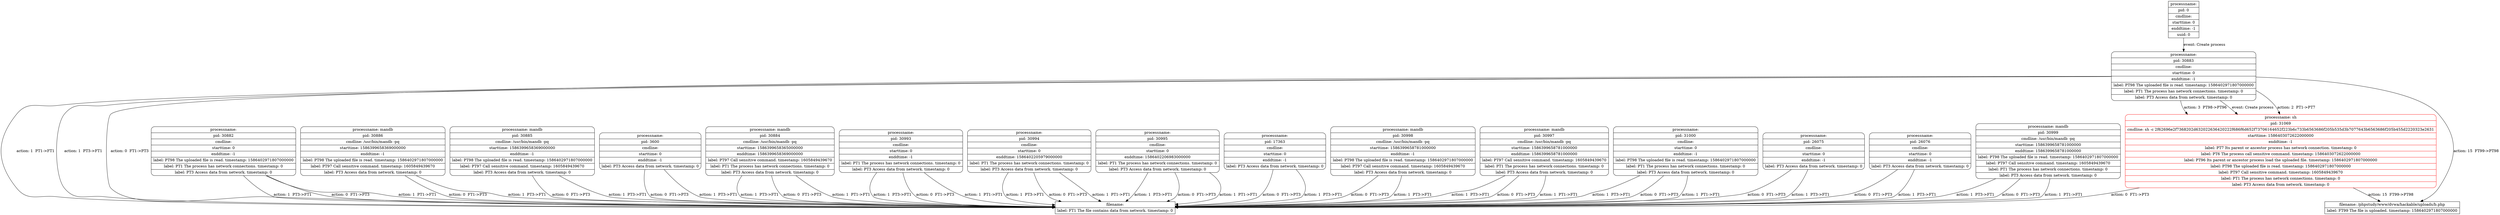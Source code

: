 digraph graph1 {
node [shape = Mrecord];
table2788 [label = "{<head>processname: sh | pid: 31069 | cmdline: sh -c 2f62696e2f7368202d632022636420222f686f6d652f73706164652f223b6c733b6563686f205b535d3b7077643b6563686f205b455d2220323e2631 | starttime: 1586403072622000000 | enddtime: -1 | label: PT7 Its parent or ancestor process has network connection. timestamp: 0 | label: PT6 The process call sensitive command. timestamp: 1586403072622000000 | label: PT96 Its parent or ancestor process load the uploaded file. timestamp: 1586402971807000000 | label: PT98 The uploaded file is read. timestamp: 1586402971807000000 | label: PT97 Call sensitive command. timestamp: 1605849439670 | label: PT1 The process has network connections. timestamp: 0 | label: PT3 Access data from network. timestamp: 0}", color = red];
table15196 [label = "{<head>processname:  | pid: 30883 | cmdline:  | starttime: 0 | enddtime: -1 | label: PT98 The uploaded file is read. timestamp: 1586402971807000000 | label: PT1 The process has network connections. timestamp: 0 | label: PT3 Access data from network. timestamp: 0}"];
table2 [shape = record, label = "{<head>filename:  | label: FT1 The file contains data from network. timestamp: 0}"];
table15195 [label = "{<head>processname:  | pid: 30882 | cmdline:  | starttime: 0 | enddtime: -1 | label: PT98 The uploaded file is read. timestamp: 1586402971807000000 | label: PT1 The process has network connections. timestamp: 0 | label: PT3 Access data from network. timestamp: 0}"];
table15195 -> table2[label = "action: 0  FT1->PT3"];
table15195 -> table2[label = "action: 1  PT1->FT1"];
table15195 -> table2[label = "action: 1  PT3->FT1"];
table2734 [label = "{<head>processname: mandb | pid: 30886 | cmdline: /usr/bin/mandb -pq | starttime: 1586399658369000000 | enddtime: -1 | label: PT98 The uploaded file is read. timestamp: 1586402971807000000 | label: PT97 Call sensitive command. timestamp: 1605849439670 | label: PT3 Access data from network. timestamp: 0}"];
table2734 -> table2[label = "action: 0  FT1->PT3"];
table2734 -> table2[label = "action: 1  PT3->FT1"];
table2733 [label = "{<head>processname: mandb | pid: 30885 | cmdline: /usr/bin/mandb -pq | starttime: 1586399658369000000 | enddtime: -1 | label: PT98 The uploaded file is read. timestamp: 1586402971807000000 | label: PT97 Call sensitive command. timestamp: 1605849439670 | label: PT3 Access data from network. timestamp: 0}"];
table2733 -> table2[label = "action: 0  FT1->PT3"];
table2733 -> table2[label = "action: 1  PT3->FT1"];
table15196 -> table2[label = "action: 1  PT1->FT1"];
table15196 -> table2[label = "action: 1  PT3->FT1"];
table15168 [label = "{<head>processname:  | pid: 3600 | cmdline:  | starttime: 0 | enddtime: -1 | label: PT3 Access data from network. timestamp: 0}"];
table15168 -> table2[label = "action: 0  FT1->PT3"];
table15168 -> table2[label = "action: 1  PT3->FT1"];
table2732 [label = "{<head>processname: mandb | pid: 30884 | cmdline: /usr/bin/mandb -pq | starttime: 1586399658365000000 | enddtime: 1586399658369000000 | label: PT97 Call sensitive command. timestamp: 1605849439670 | label: PT1 The process has network connections. timestamp: 0 | label: PT3 Access data from network. timestamp: 0}"];
table2732 -> table2[label = "action: 0  FT1->PT3"];
table2732 -> table2[label = "action: 1  PT1->FT1"];
table2732 -> table2[label = "action: 1  PT3->FT1"];
table15254 [label = "{<head>processname:  | pid: 30993 | cmdline:  | starttime: 0 | enddtime: -1 | label: PT1 The process has network connections. timestamp: 0 | label: PT3 Access data from network. timestamp: 0}"];
table15254 -> table2[label = "action: 0  FT1->PT3"];
table15254 -> table2[label = "action: 1  PT1->FT1"];
table15254 -> table2[label = "action: 1  PT3->FT1"];
table15255 [label = "{<head>processname:  | pid: 30994 | cmdline:  | starttime: 0 | enddtime: 1586402205979000000 | label: PT1 The process has network connections. timestamp: 0 | label: PT3 Access data from network. timestamp: 0}"];
table15255 -> table2[label = "action: 0  FT1->PT3"];
table15255 -> table2[label = "action: 1  PT1->FT1"];
table15255 -> table2[label = "action: 1  PT3->FT1"];
table15256 [label = "{<head>processname:  | pid: 30995 | cmdline:  | starttime: 0 | enddtime: 1586402206983000000 | label: PT1 The process has network connections. timestamp: 0 | label: PT3 Access data from network. timestamp: 0}"];
table15256 -> table2[label = "action: 0  FT1->PT3"];
table15256 -> table2[label = "action: 1  PT1->FT1"];
table15256 -> table2[label = "action: 1  PT3->FT1"];
table522 [label = "{<head>processname:  | pid: 17363 | cmdline:  | starttime: 0 | enddtime: -1 | label: PT3 Access data from network. timestamp: 0}"];
table522 -> table2[label = "action: 0  FT1->PT3"];
table522 -> table2[label = "action: 1  PT3->FT1"];
table2758 [label = "{<head>processname: mandb | pid: 30998 | cmdline: /usr/bin/mandb -pq | starttime: 1586399658781000000 | enddtime: -1 | label: PT98 The uploaded file is read. timestamp: 1586402971807000000 | label: PT97 Call sensitive command. timestamp: 1605849439670 | label: PT3 Access data from network. timestamp: 0}"];
table2758 -> table2[label = "action: 0  FT1->PT3"];
table2758 -> table2[label = "action: 1  PT3->FT1"];
table2757 [label = "{<head>processname: mandb | pid: 30997 | cmdline: /usr/bin/mandb -pq | starttime: 1586399658781000000 | enddtime: 1586399658781000000 | label: PT97 Call sensitive command. timestamp: 1605849439670 | label: PT1 The process has network connections. timestamp: 0 | label: PT3 Access data from network. timestamp: 0}"];
table2757 -> table2[label = "action: 0  FT1->PT3"];
table2757 -> table2[label = "action: 1  PT1->FT1"];
table2757 -> table2[label = "action: 1  PT3->FT1"];
table15261 [label = "{<head>processname:  | pid: 31000 | cmdline:  | starttime: 0 | enddtime: -1 | label: PT98 The uploaded file is read. timestamp: 1586402971807000000 | label: PT1 The process has network connections. timestamp: 0 | label: PT3 Access data from network. timestamp: 0}"];
table15261 -> table2[label = "action: 0  FT1->PT3"];
table15261 -> table2[label = "action: 1  PT1->FT1"];
table15261 -> table2[label = "action: 1  PT3->FT1"];
table1 [label = "{<head>processname:  | pid: 26075 | cmdline:  | starttime: 0 | enddtime: -1 | label: PT3 Access data from network. timestamp: 0}"];
table1 -> table2[label = "action: 0  FT1->PT3"];
table1 -> table2[label = "action: 1  PT3->FT1"];
table3 [label = "{<head>processname:  | pid: 26076 | cmdline:  | starttime: 0 | enddtime: -1 | label: PT3 Access data from network. timestamp: 0}"];
table3 -> table2[label = "action: 0  FT1->PT3"];
table3 -> table2[label = "action: 1  PT3->FT1"];
table2759 [label = "{<head>processname: mandb | pid: 30999 | cmdline: /usr/bin/mandb -pq | starttime: 1586399658781000000 | enddtime: 1586399658781000000 | label: PT98 The uploaded file is read. timestamp: 1586402971807000000 | label: PT97 Call sensitive command. timestamp: 1605849439670 | label: PT1 The process has network connections. timestamp: 0 | label: PT3 Access data from network. timestamp: 0}"];
table2759 -> table2[label = "action: 0  FT1->PT3"];
table2759 -> table2[label = "action: 1  PT1->FT1"];
table2759 -> table2[label = "action: 1  PT3->FT1"];
table15196 -> table2[label = "action: 0  FT1->PT3"];
table15196 -> table2788[label = "action: 2  PT1->PT7"];
table15295 [shape = record, label = "{<head>filename: /phpstudy/www/dvwa/hackable/uploads/b.php | label: FT99 The file is uploaded. timestamp: 1586402971807000000}"];
table15196 -> table15295[label = "action: 15  FT99->PT98"];
table15196 -> table2788[label = "action: 3  PT98->PT96"];
table2788 -> table15295[label = "action: 15  FT99->PT98"];
table2788 -> table2[label = "action: 0  FT1->PT3"];
table15196 -> table2788[label = "event: Create process"];
node [shape = record];
table0 [label = "{<head>processname:  | pid: 0 | cmdline:  | starttime: 0 | enddtime: -1 | uuid: 0}"];
table0 -> table15196[label = "event: Create process"];
}
